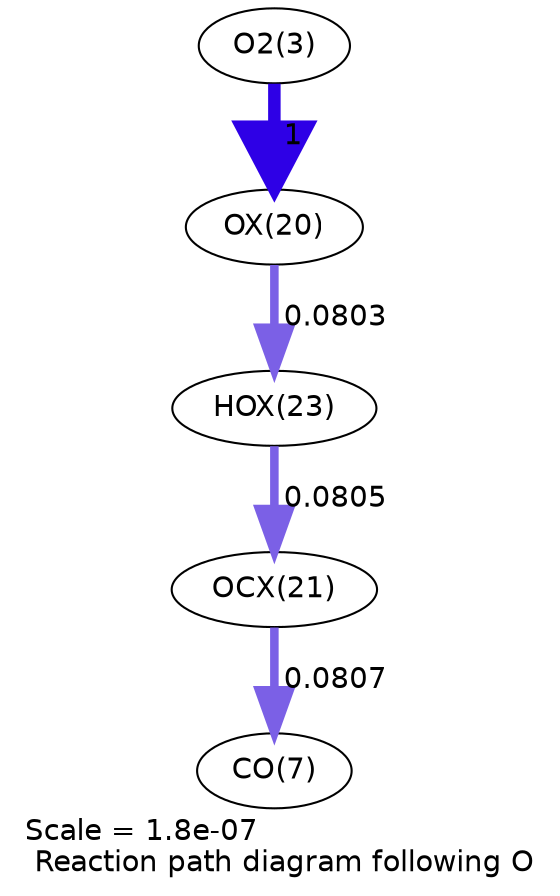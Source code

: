 digraph reaction_paths {
center=1;
s5 -> s25[fontname="Helvetica", penwidth=6, arrowsize=3, color="0.7, 1.5, 0.9"
, label=" 1"];
s25 -> s28[fontname="Helvetica", penwidth=4.1, arrowsize=2.05, color="0.7, 0.58, 0.9"
, label=" 0.0803"];
s28 -> s26[fontname="Helvetica", penwidth=4.1, arrowsize=2.05, color="0.7, 0.58, 0.9"
, label=" 0.0805"];
s26 -> s9[fontname="Helvetica", penwidth=4.1, arrowsize=2.05, color="0.7, 0.581, 0.9"
, label=" 0.0807"];
s5 [ fontname="Helvetica", label="O2(3)"];
s9 [ fontname="Helvetica", label="CO(7)"];
s25 [ fontname="Helvetica", label="OX(20)"];
s26 [ fontname="Helvetica", label="OCX(21)"];
s28 [ fontname="Helvetica", label="HOX(23)"];
 label = "Scale = 1.8e-07\l Reaction path diagram following O";
 fontname = "Helvetica";
}
